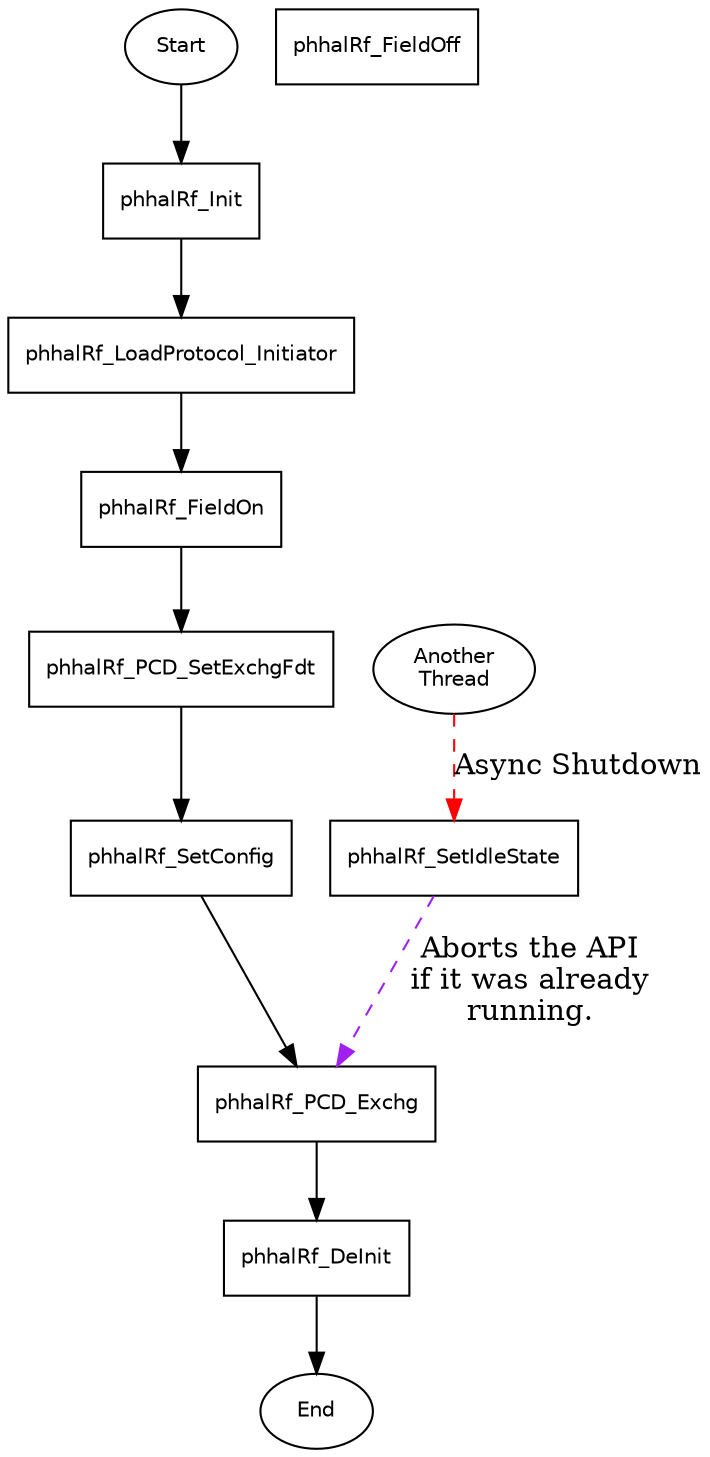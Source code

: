 
     digraph {
         node [shape=oval, fontname="Helvetica", fontsize=10];
         End;
         Start;
         AnotherThread [label = "Another\nThread" ];

         node [shape=record, fontname="Helvetica", fontsize=10];

     //Nodes
         phhalRf_Init [ URL="\ref phhalRf_Init"];
         phhalRf_DeInit [ URL="\ref phhalRf_DeInit"];
         phhalRf_FieldOff [ URL="\ref phhalRf_FieldOff"];
         phhalRf_FieldOn [ URL="\ref phhalRf_FieldOn"];
         phhalRf_LoadProtocol_Initiator [ URL="\ref phhalRf_LoadProtocol_Initiator"];
         phhalRf_PCD_SetExchgFdt [ URL="\ref phhalRf_PCD_SetExchgFdt"];
         phhalRf_SetConfig [ URL="\ref PHHAL_RF_CONFIG_RXWAIT_US"];
         phhalRf_PCD_Exchg [ URL="\ref phhalRf_PCD_Exchg"];

     //Logical Flow
         Start ->phhalRf_Init -> phhalRf_LoadProtocol_Initiator;
         phhalRf_LoadProtocol_Initiator -> phhalRf_FieldOn;
         phhalRf_FieldOn -> phhalRf_PCD_SetExchgFdt;
         phhalRf_PCD_SetExchgFdt -> phhalRf_SetConfig;
         phhalRf_SetConfig -> phhalRf_PCD_Exchg;
         phhalRf_PCD_Exchg -> phhalRf_DeInit;
         phhalRf_DeInit -> End;

     //error/abort cases
         edge [ style="dashed", color="red" ];
         AnotherThread -> phhalRf_SetIdleState [label = "Async Shutdown" ];

         edge [ style="dashed", color="purple" ];
         phhalRf_SetIdleState -> phhalRf_PCD_Exchg [label = "Aborts the API\nif it was already\nrunning." ];

     }
